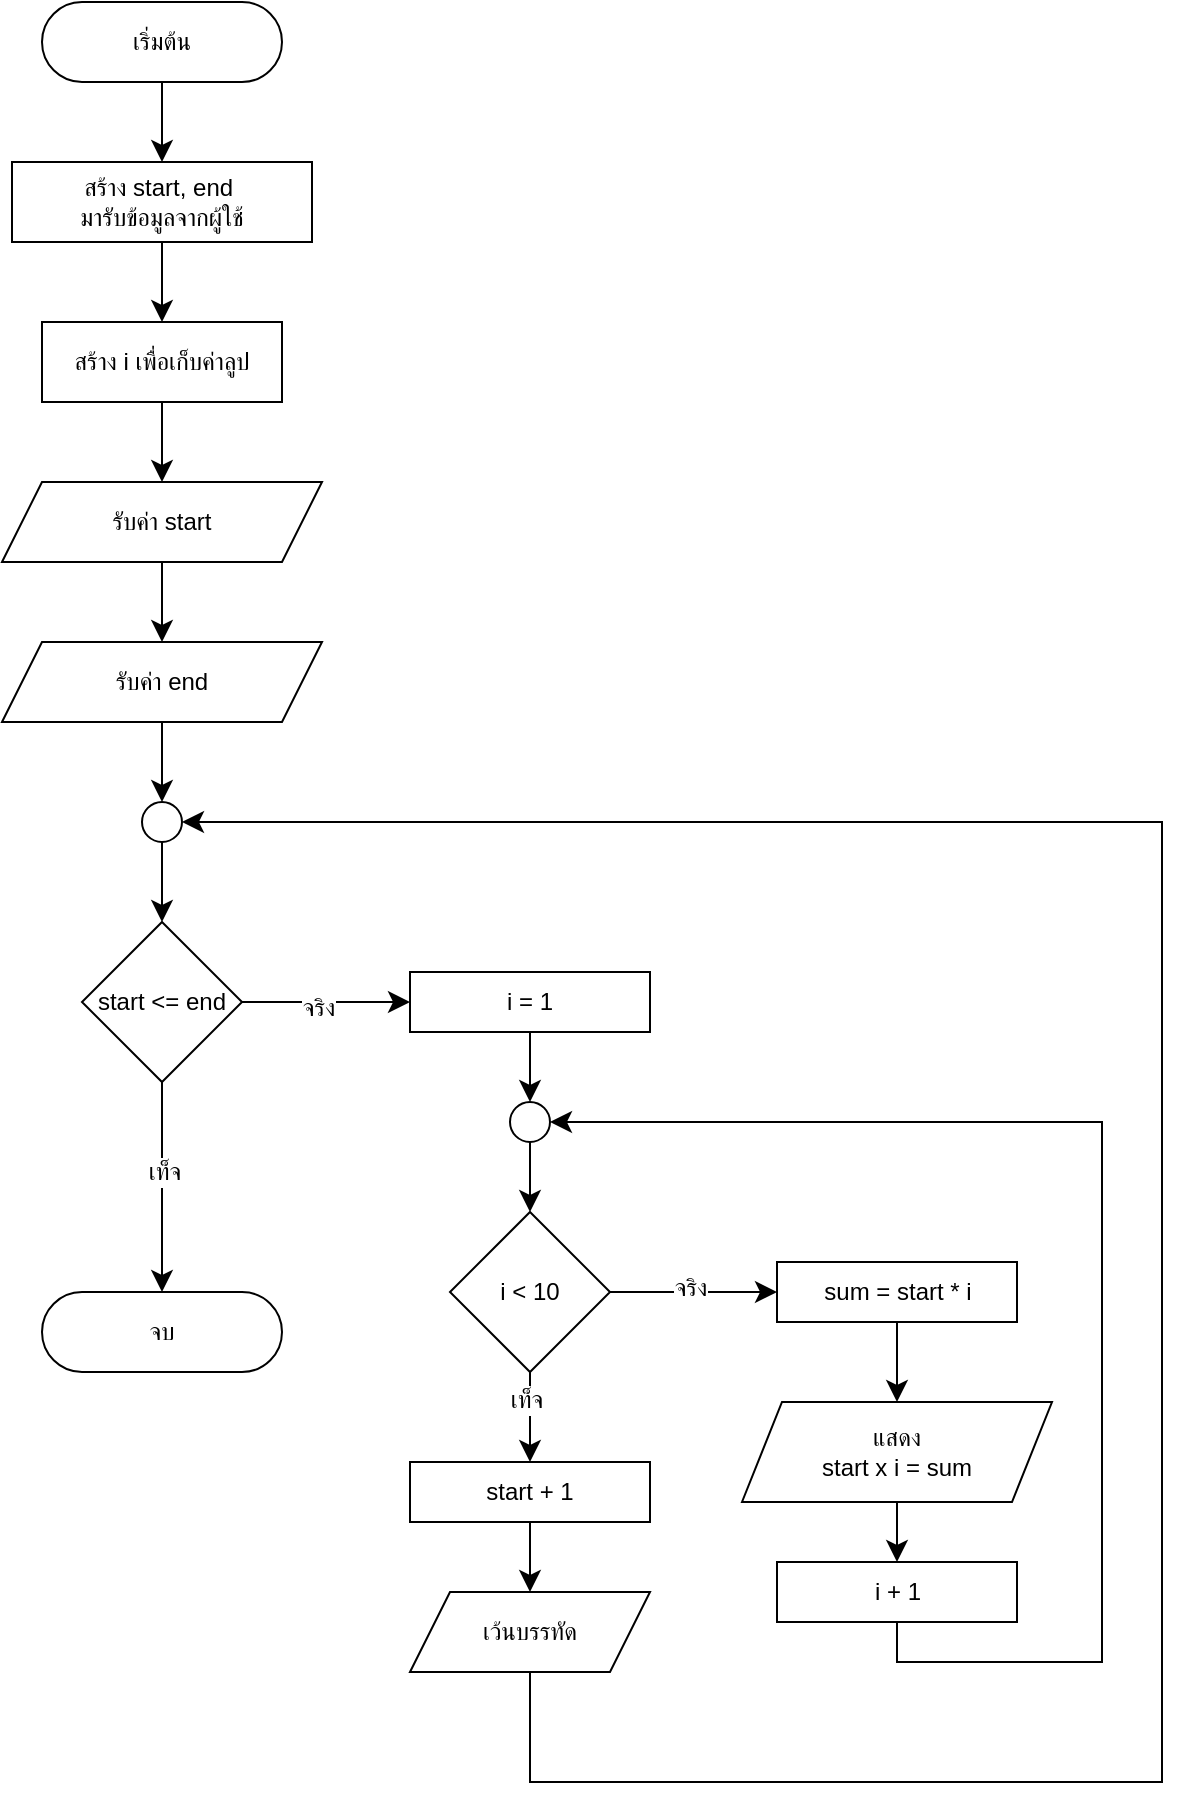 <mxfile version="25.0.3">
  <diagram name="หน้า-1" id="1nwxxi1gcnIsblLYYvnj">
    <mxGraphModel dx="798" dy="611" grid="1" gridSize="10" guides="1" tooltips="1" connect="1" arrows="1" fold="1" page="1" pageScale="1" pageWidth="827" pageHeight="1169" math="0" shadow="0">
      <root>
        <mxCell id="0" />
        <mxCell id="1" parent="0" />
        <mxCell id="6UiNCV43U9tOjFwEckSq-3" value="" style="edgeStyle=none;curved=1;rounded=0;orthogonalLoop=1;jettySize=auto;html=1;fontSize=12;startSize=8;endSize=8;" edge="1" parent="1" source="6UiNCV43U9tOjFwEckSq-1" target="6UiNCV43U9tOjFwEckSq-2">
          <mxGeometry relative="1" as="geometry" />
        </mxCell>
        <mxCell id="6UiNCV43U9tOjFwEckSq-1" value="เริ่มต้น" style="rounded=1;whiteSpace=wrap;html=1;arcSize=50;" vertex="1" parent="1">
          <mxGeometry x="170" width="120" height="40" as="geometry" />
        </mxCell>
        <mxCell id="6UiNCV43U9tOjFwEckSq-5" style="edgeStyle=none;curved=1;rounded=0;orthogonalLoop=1;jettySize=auto;html=1;exitX=0.5;exitY=1;exitDx=0;exitDy=0;entryX=0.5;entryY=0;entryDx=0;entryDy=0;fontSize=12;startSize=8;endSize=8;" edge="1" parent="1" source="6UiNCV43U9tOjFwEckSq-2" target="6UiNCV43U9tOjFwEckSq-4">
          <mxGeometry relative="1" as="geometry" />
        </mxCell>
        <mxCell id="6UiNCV43U9tOjFwEckSq-2" value="สร้าง&amp;nbsp;start, end&amp;nbsp;&lt;div&gt;มารับข้อมูลจากผู้ใช้&lt;/div&gt;" style="rounded=0;whiteSpace=wrap;html=1;" vertex="1" parent="1">
          <mxGeometry x="155" y="80" width="150" height="40" as="geometry" />
        </mxCell>
        <mxCell id="6UiNCV43U9tOjFwEckSq-7" value="" style="edgeStyle=none;curved=1;rounded=0;orthogonalLoop=1;jettySize=auto;html=1;fontSize=12;startSize=8;endSize=8;" edge="1" parent="1" source="6UiNCV43U9tOjFwEckSq-4" target="6UiNCV43U9tOjFwEckSq-6">
          <mxGeometry relative="1" as="geometry" />
        </mxCell>
        <mxCell id="6UiNCV43U9tOjFwEckSq-4" value="สร้าง i เพื่อเก็บค่าลูป" style="rounded=0;whiteSpace=wrap;html=1;" vertex="1" parent="1">
          <mxGeometry x="170" y="160" width="120" height="40" as="geometry" />
        </mxCell>
        <mxCell id="6UiNCV43U9tOjFwEckSq-9" style="edgeStyle=none;curved=1;rounded=0;orthogonalLoop=1;jettySize=auto;html=1;exitX=0.5;exitY=1;exitDx=0;exitDy=0;entryX=0.5;entryY=0;entryDx=0;entryDy=0;fontSize=12;startSize=8;endSize=8;" edge="1" parent="1" source="6UiNCV43U9tOjFwEckSq-6" target="6UiNCV43U9tOjFwEckSq-8">
          <mxGeometry relative="1" as="geometry" />
        </mxCell>
        <mxCell id="6UiNCV43U9tOjFwEckSq-6" value="รับค่า start" style="shape=parallelogram;perimeter=parallelogramPerimeter;whiteSpace=wrap;html=1;fixedSize=1;" vertex="1" parent="1">
          <mxGeometry x="150" y="240" width="160" height="40" as="geometry" />
        </mxCell>
        <mxCell id="6UiNCV43U9tOjFwEckSq-22" style="edgeStyle=none;curved=1;rounded=0;orthogonalLoop=1;jettySize=auto;html=1;exitX=0.5;exitY=1;exitDx=0;exitDy=0;entryX=0.5;entryY=0;entryDx=0;entryDy=0;fontSize=12;startSize=8;endSize=8;" edge="1" parent="1" source="6UiNCV43U9tOjFwEckSq-8" target="6UiNCV43U9tOjFwEckSq-20">
          <mxGeometry relative="1" as="geometry" />
        </mxCell>
        <mxCell id="6UiNCV43U9tOjFwEckSq-8" value="รับค่า end" style="shape=parallelogram;perimeter=parallelogramPerimeter;whiteSpace=wrap;html=1;fixedSize=1;" vertex="1" parent="1">
          <mxGeometry x="150" y="320" width="160" height="40" as="geometry" />
        </mxCell>
        <mxCell id="6UiNCV43U9tOjFwEckSq-16" value="" style="edgeStyle=none;curved=1;rounded=0;orthogonalLoop=1;jettySize=auto;html=1;fontSize=12;startSize=8;endSize=8;" edge="1" parent="1" source="6UiNCV43U9tOjFwEckSq-10" target="6UiNCV43U9tOjFwEckSq-15">
          <mxGeometry relative="1" as="geometry" />
        </mxCell>
        <mxCell id="6UiNCV43U9tOjFwEckSq-17" value="เท็จ" style="edgeLabel;html=1;align=center;verticalAlign=middle;resizable=0;points=[];fontSize=12;" vertex="1" connectable="0" parent="6UiNCV43U9tOjFwEckSq-16">
          <mxGeometry x="-0.145" y="1" relative="1" as="geometry">
            <mxPoint as="offset" />
          </mxGeometry>
        </mxCell>
        <mxCell id="6UiNCV43U9tOjFwEckSq-24" value="" style="edgeStyle=none;curved=1;rounded=0;orthogonalLoop=1;jettySize=auto;html=1;fontSize=12;startSize=8;endSize=8;" edge="1" parent="1" source="6UiNCV43U9tOjFwEckSq-10" target="6UiNCV43U9tOjFwEckSq-11">
          <mxGeometry relative="1" as="geometry" />
        </mxCell>
        <mxCell id="6UiNCV43U9tOjFwEckSq-25" value="จริง" style="edgeLabel;html=1;align=center;verticalAlign=middle;resizable=0;points=[];fontSize=12;" vertex="1" connectable="0" parent="6UiNCV43U9tOjFwEckSq-24">
          <mxGeometry x="-0.1" y="-3" relative="1" as="geometry">
            <mxPoint as="offset" />
          </mxGeometry>
        </mxCell>
        <mxCell id="6UiNCV43U9tOjFwEckSq-10" value="start &lt;= end" style="rhombus;whiteSpace=wrap;html=1;" vertex="1" parent="1">
          <mxGeometry x="190" y="460" width="80" height="80" as="geometry" />
        </mxCell>
        <mxCell id="6UiNCV43U9tOjFwEckSq-27" value="" style="edgeStyle=none;curved=1;rounded=0;orthogonalLoop=1;jettySize=auto;html=1;fontSize=12;startSize=8;endSize=8;" edge="1" parent="1" source="6UiNCV43U9tOjFwEckSq-33" target="6UiNCV43U9tOjFwEckSq-26">
          <mxGeometry relative="1" as="geometry" />
        </mxCell>
        <mxCell id="6UiNCV43U9tOjFwEckSq-11" value="i = 1" style="rounded=0;whiteSpace=wrap;html=1;" vertex="1" parent="1">
          <mxGeometry x="354" y="485" width="120" height="30" as="geometry" />
        </mxCell>
        <mxCell id="6UiNCV43U9tOjFwEckSq-15" value="จบ" style="rounded=1;whiteSpace=wrap;html=1;arcSize=50;" vertex="1" parent="1">
          <mxGeometry x="170" y="645" width="120" height="40" as="geometry" />
        </mxCell>
        <mxCell id="6UiNCV43U9tOjFwEckSq-23" style="edgeStyle=none;curved=1;rounded=0;orthogonalLoop=1;jettySize=auto;html=1;exitX=0.5;exitY=1;exitDx=0;exitDy=0;entryX=0.5;entryY=0;entryDx=0;entryDy=0;fontSize=12;startSize=8;endSize=8;" edge="1" parent="1" source="6UiNCV43U9tOjFwEckSq-20" target="6UiNCV43U9tOjFwEckSq-10">
          <mxGeometry relative="1" as="geometry" />
        </mxCell>
        <mxCell id="6UiNCV43U9tOjFwEckSq-20" value="" style="ellipse;whiteSpace=wrap;html=1;aspect=fixed;" vertex="1" parent="1">
          <mxGeometry x="220" y="400" width="20" height="20" as="geometry" />
        </mxCell>
        <mxCell id="6UiNCV43U9tOjFwEckSq-30" style="edgeStyle=none;curved=1;rounded=0;orthogonalLoop=1;jettySize=auto;html=1;exitX=0.5;exitY=1;exitDx=0;exitDy=0;entryX=0.5;entryY=0;entryDx=0;entryDy=0;fontSize=12;startSize=8;endSize=8;" edge="1" parent="1" source="6UiNCV43U9tOjFwEckSq-26" target="6UiNCV43U9tOjFwEckSq-29">
          <mxGeometry relative="1" as="geometry" />
        </mxCell>
        <mxCell id="6UiNCV43U9tOjFwEckSq-37" value="เท็จ" style="edgeLabel;html=1;align=center;verticalAlign=middle;resizable=0;points=[];fontSize=12;" vertex="1" connectable="0" parent="6UiNCV43U9tOjFwEckSq-30">
          <mxGeometry x="-0.378" y="-2" relative="1" as="geometry">
            <mxPoint as="offset" />
          </mxGeometry>
        </mxCell>
        <mxCell id="6UiNCV43U9tOjFwEckSq-36" value="" style="edgeStyle=none;curved=1;rounded=0;orthogonalLoop=1;jettySize=auto;html=1;fontSize=12;startSize=8;endSize=8;" edge="1" parent="1" source="6UiNCV43U9tOjFwEckSq-26" target="6UiNCV43U9tOjFwEckSq-35">
          <mxGeometry relative="1" as="geometry" />
        </mxCell>
        <mxCell id="6UiNCV43U9tOjFwEckSq-38" value="จริง" style="edgeLabel;html=1;align=center;verticalAlign=middle;resizable=0;points=[];fontSize=12;" vertex="1" connectable="0" parent="6UiNCV43U9tOjFwEckSq-36">
          <mxGeometry x="-0.036" y="2" relative="1" as="geometry">
            <mxPoint as="offset" />
          </mxGeometry>
        </mxCell>
        <mxCell id="6UiNCV43U9tOjFwEckSq-26" value="i &lt; 10" style="rhombus;whiteSpace=wrap;html=1;" vertex="1" parent="1">
          <mxGeometry x="374" y="605" width="80" height="80" as="geometry" />
        </mxCell>
        <mxCell id="6UiNCV43U9tOjFwEckSq-32" style="edgeStyle=orthogonalEdgeStyle;rounded=0;orthogonalLoop=1;jettySize=auto;html=1;exitX=0.5;exitY=1;exitDx=0;exitDy=0;entryX=1;entryY=0.5;entryDx=0;entryDy=0;fontSize=12;startSize=8;endSize=8;" edge="1" parent="1" source="6UiNCV43U9tOjFwEckSq-28" target="6UiNCV43U9tOjFwEckSq-20">
          <mxGeometry relative="1" as="geometry">
            <Array as="points">
              <mxPoint x="414" y="890" />
              <mxPoint x="730" y="890" />
              <mxPoint x="730" y="410" />
            </Array>
          </mxGeometry>
        </mxCell>
        <mxCell id="6UiNCV43U9tOjFwEckSq-28" value="เว้นบรรทัด" style="shape=parallelogram;perimeter=parallelogramPerimeter;whiteSpace=wrap;html=1;fixedSize=1;" vertex="1" parent="1">
          <mxGeometry x="354" y="795" width="120" height="40" as="geometry" />
        </mxCell>
        <mxCell id="6UiNCV43U9tOjFwEckSq-31" style="edgeStyle=none;curved=1;rounded=0;orthogonalLoop=1;jettySize=auto;html=1;exitX=0.5;exitY=1;exitDx=0;exitDy=0;entryX=0.5;entryY=0;entryDx=0;entryDy=0;fontSize=12;startSize=8;endSize=8;" edge="1" parent="1" source="6UiNCV43U9tOjFwEckSq-29" target="6UiNCV43U9tOjFwEckSq-28">
          <mxGeometry relative="1" as="geometry" />
        </mxCell>
        <mxCell id="6UiNCV43U9tOjFwEckSq-29" value="start + 1" style="rounded=0;whiteSpace=wrap;html=1;" vertex="1" parent="1">
          <mxGeometry x="354" y="730" width="120" height="30" as="geometry" />
        </mxCell>
        <mxCell id="6UiNCV43U9tOjFwEckSq-34" value="" style="edgeStyle=none;curved=1;rounded=0;orthogonalLoop=1;jettySize=auto;html=1;fontSize=12;startSize=8;endSize=8;" edge="1" parent="1" source="6UiNCV43U9tOjFwEckSq-11" target="6UiNCV43U9tOjFwEckSq-33">
          <mxGeometry relative="1" as="geometry">
            <mxPoint x="414" y="515" as="sourcePoint" />
            <mxPoint x="414" y="605" as="targetPoint" />
          </mxGeometry>
        </mxCell>
        <mxCell id="6UiNCV43U9tOjFwEckSq-33" value="" style="ellipse;whiteSpace=wrap;html=1;aspect=fixed;" vertex="1" parent="1">
          <mxGeometry x="404" y="550" width="20" height="20" as="geometry" />
        </mxCell>
        <mxCell id="6UiNCV43U9tOjFwEckSq-40" value="" style="edgeStyle=none;curved=1;rounded=0;orthogonalLoop=1;jettySize=auto;html=1;fontSize=12;startSize=8;endSize=8;" edge="1" parent="1" source="6UiNCV43U9tOjFwEckSq-35" target="6UiNCV43U9tOjFwEckSq-39">
          <mxGeometry relative="1" as="geometry" />
        </mxCell>
        <mxCell id="6UiNCV43U9tOjFwEckSq-35" value="sum = start * i" style="rounded=0;whiteSpace=wrap;html=1;" vertex="1" parent="1">
          <mxGeometry x="537.5" y="630" width="120" height="30" as="geometry" />
        </mxCell>
        <mxCell id="6UiNCV43U9tOjFwEckSq-42" style="edgeStyle=none;curved=1;rounded=0;orthogonalLoop=1;jettySize=auto;html=1;exitX=0.5;exitY=1;exitDx=0;exitDy=0;entryX=0.5;entryY=0;entryDx=0;entryDy=0;fontSize=12;startSize=8;endSize=8;" edge="1" parent="1" source="6UiNCV43U9tOjFwEckSq-39" target="6UiNCV43U9tOjFwEckSq-41">
          <mxGeometry relative="1" as="geometry" />
        </mxCell>
        <mxCell id="6UiNCV43U9tOjFwEckSq-39" value="แสดง&lt;div&gt;start x i = sum&lt;/div&gt;" style="shape=parallelogram;perimeter=parallelogramPerimeter;whiteSpace=wrap;html=1;fixedSize=1;" vertex="1" parent="1">
          <mxGeometry x="520" y="700" width="155" height="50" as="geometry" />
        </mxCell>
        <mxCell id="6UiNCV43U9tOjFwEckSq-43" style="edgeStyle=orthogonalEdgeStyle;rounded=0;orthogonalLoop=1;jettySize=auto;html=1;exitX=0.5;exitY=1;exitDx=0;exitDy=0;entryX=1;entryY=0.5;entryDx=0;entryDy=0;fontSize=12;startSize=8;endSize=8;" edge="1" parent="1" source="6UiNCV43U9tOjFwEckSq-41" target="6UiNCV43U9tOjFwEckSq-33">
          <mxGeometry relative="1" as="geometry">
            <Array as="points">
              <mxPoint x="598" y="830" />
              <mxPoint x="700" y="830" />
              <mxPoint x="700" y="560" />
            </Array>
          </mxGeometry>
        </mxCell>
        <mxCell id="6UiNCV43U9tOjFwEckSq-41" value="i + 1" style="rounded=0;whiteSpace=wrap;html=1;" vertex="1" parent="1">
          <mxGeometry x="537.5" y="780" width="120" height="30" as="geometry" />
        </mxCell>
      </root>
    </mxGraphModel>
  </diagram>
</mxfile>
